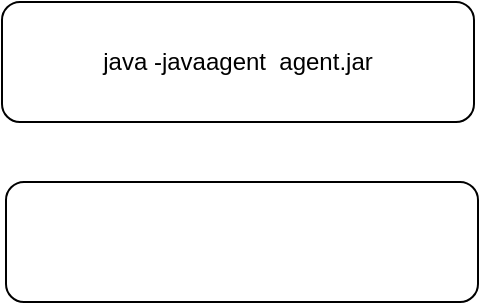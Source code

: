 <mxfile version="20.3.0" type="github">
  <diagram id="c7D5ZXQ8_ky1I9ruI8E0" name="第 1 页">
    <mxGraphModel dx="1360" dy="802" grid="1" gridSize="10" guides="1" tooltips="1" connect="1" arrows="1" fold="1" page="1" pageScale="1" pageWidth="827" pageHeight="1169" math="0" shadow="0">
      <root>
        <mxCell id="0" />
        <mxCell id="1" parent="0" />
        <mxCell id="wgqLtqWt1lxk5aU_grsr-1" value="java -javaagent&amp;nbsp; agent.jar" style="rounded=1;whiteSpace=wrap;html=1;" vertex="1" parent="1">
          <mxGeometry x="294" y="190" width="236" height="60" as="geometry" />
        </mxCell>
        <mxCell id="wgqLtqWt1lxk5aU_grsr-2" value="" style="rounded=1;whiteSpace=wrap;html=1;" vertex="1" parent="1">
          <mxGeometry x="296" y="280" width="236" height="60" as="geometry" />
        </mxCell>
      </root>
    </mxGraphModel>
  </diagram>
</mxfile>
